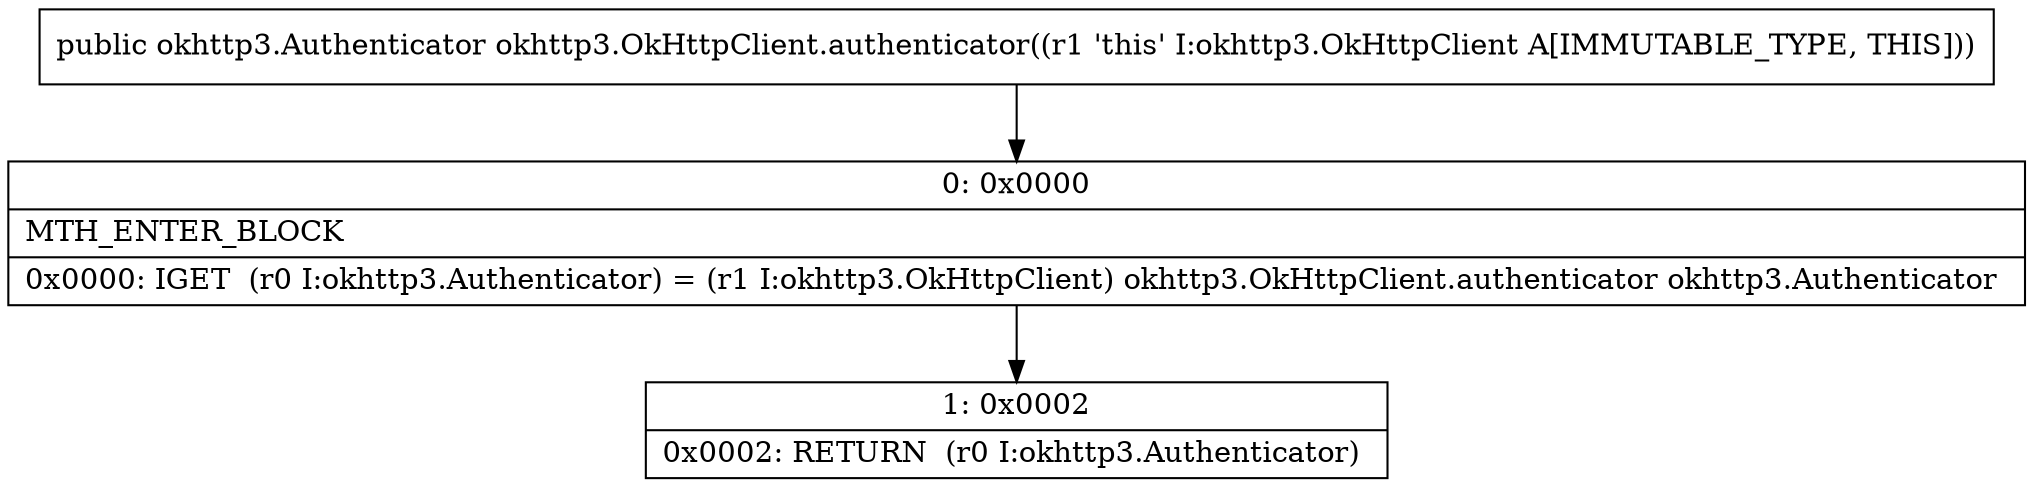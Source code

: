 digraph "CFG forokhttp3.OkHttpClient.authenticator()Lokhttp3\/Authenticator;" {
Node_0 [shape=record,label="{0\:\ 0x0000|MTH_ENTER_BLOCK\l|0x0000: IGET  (r0 I:okhttp3.Authenticator) = (r1 I:okhttp3.OkHttpClient) okhttp3.OkHttpClient.authenticator okhttp3.Authenticator \l}"];
Node_1 [shape=record,label="{1\:\ 0x0002|0x0002: RETURN  (r0 I:okhttp3.Authenticator) \l}"];
MethodNode[shape=record,label="{public okhttp3.Authenticator okhttp3.OkHttpClient.authenticator((r1 'this' I:okhttp3.OkHttpClient A[IMMUTABLE_TYPE, THIS])) }"];
MethodNode -> Node_0;
Node_0 -> Node_1;
}

